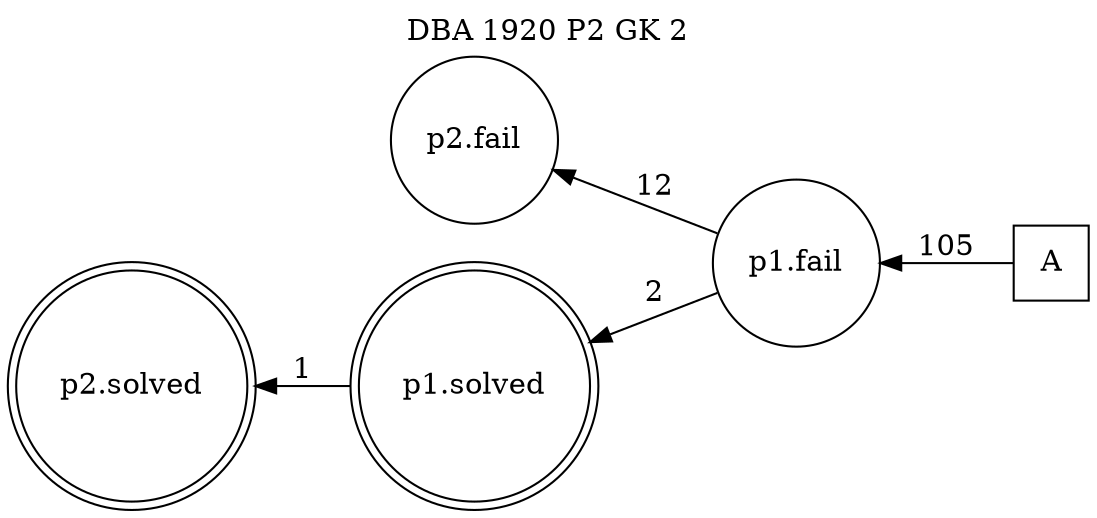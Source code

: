 digraph DBA_1920_P2_GK_2_GOOD {
labelloc="tl"
label= " DBA 1920 P2 GK 2 "
rankdir="RL";
graph [ size=" 10 , 10 !"]

"A" [shape="square" label="A"]
"p1.fail" [shape="circle" label="p1.fail"]
"p2.fail" [shape="circle" label="p2.fail"]
"p1.solved" [shape="doublecircle" label="p1.solved"]
"p2.solved" [shape="doublecircle" label="p2.solved"]
"A" -> "p1.fail" [ label=105]
"p1.fail" -> "p2.fail" [ label=12]
"p1.fail" -> "p1.solved" [ label=2]
"p1.solved" -> "p2.solved" [ label=1]
}
